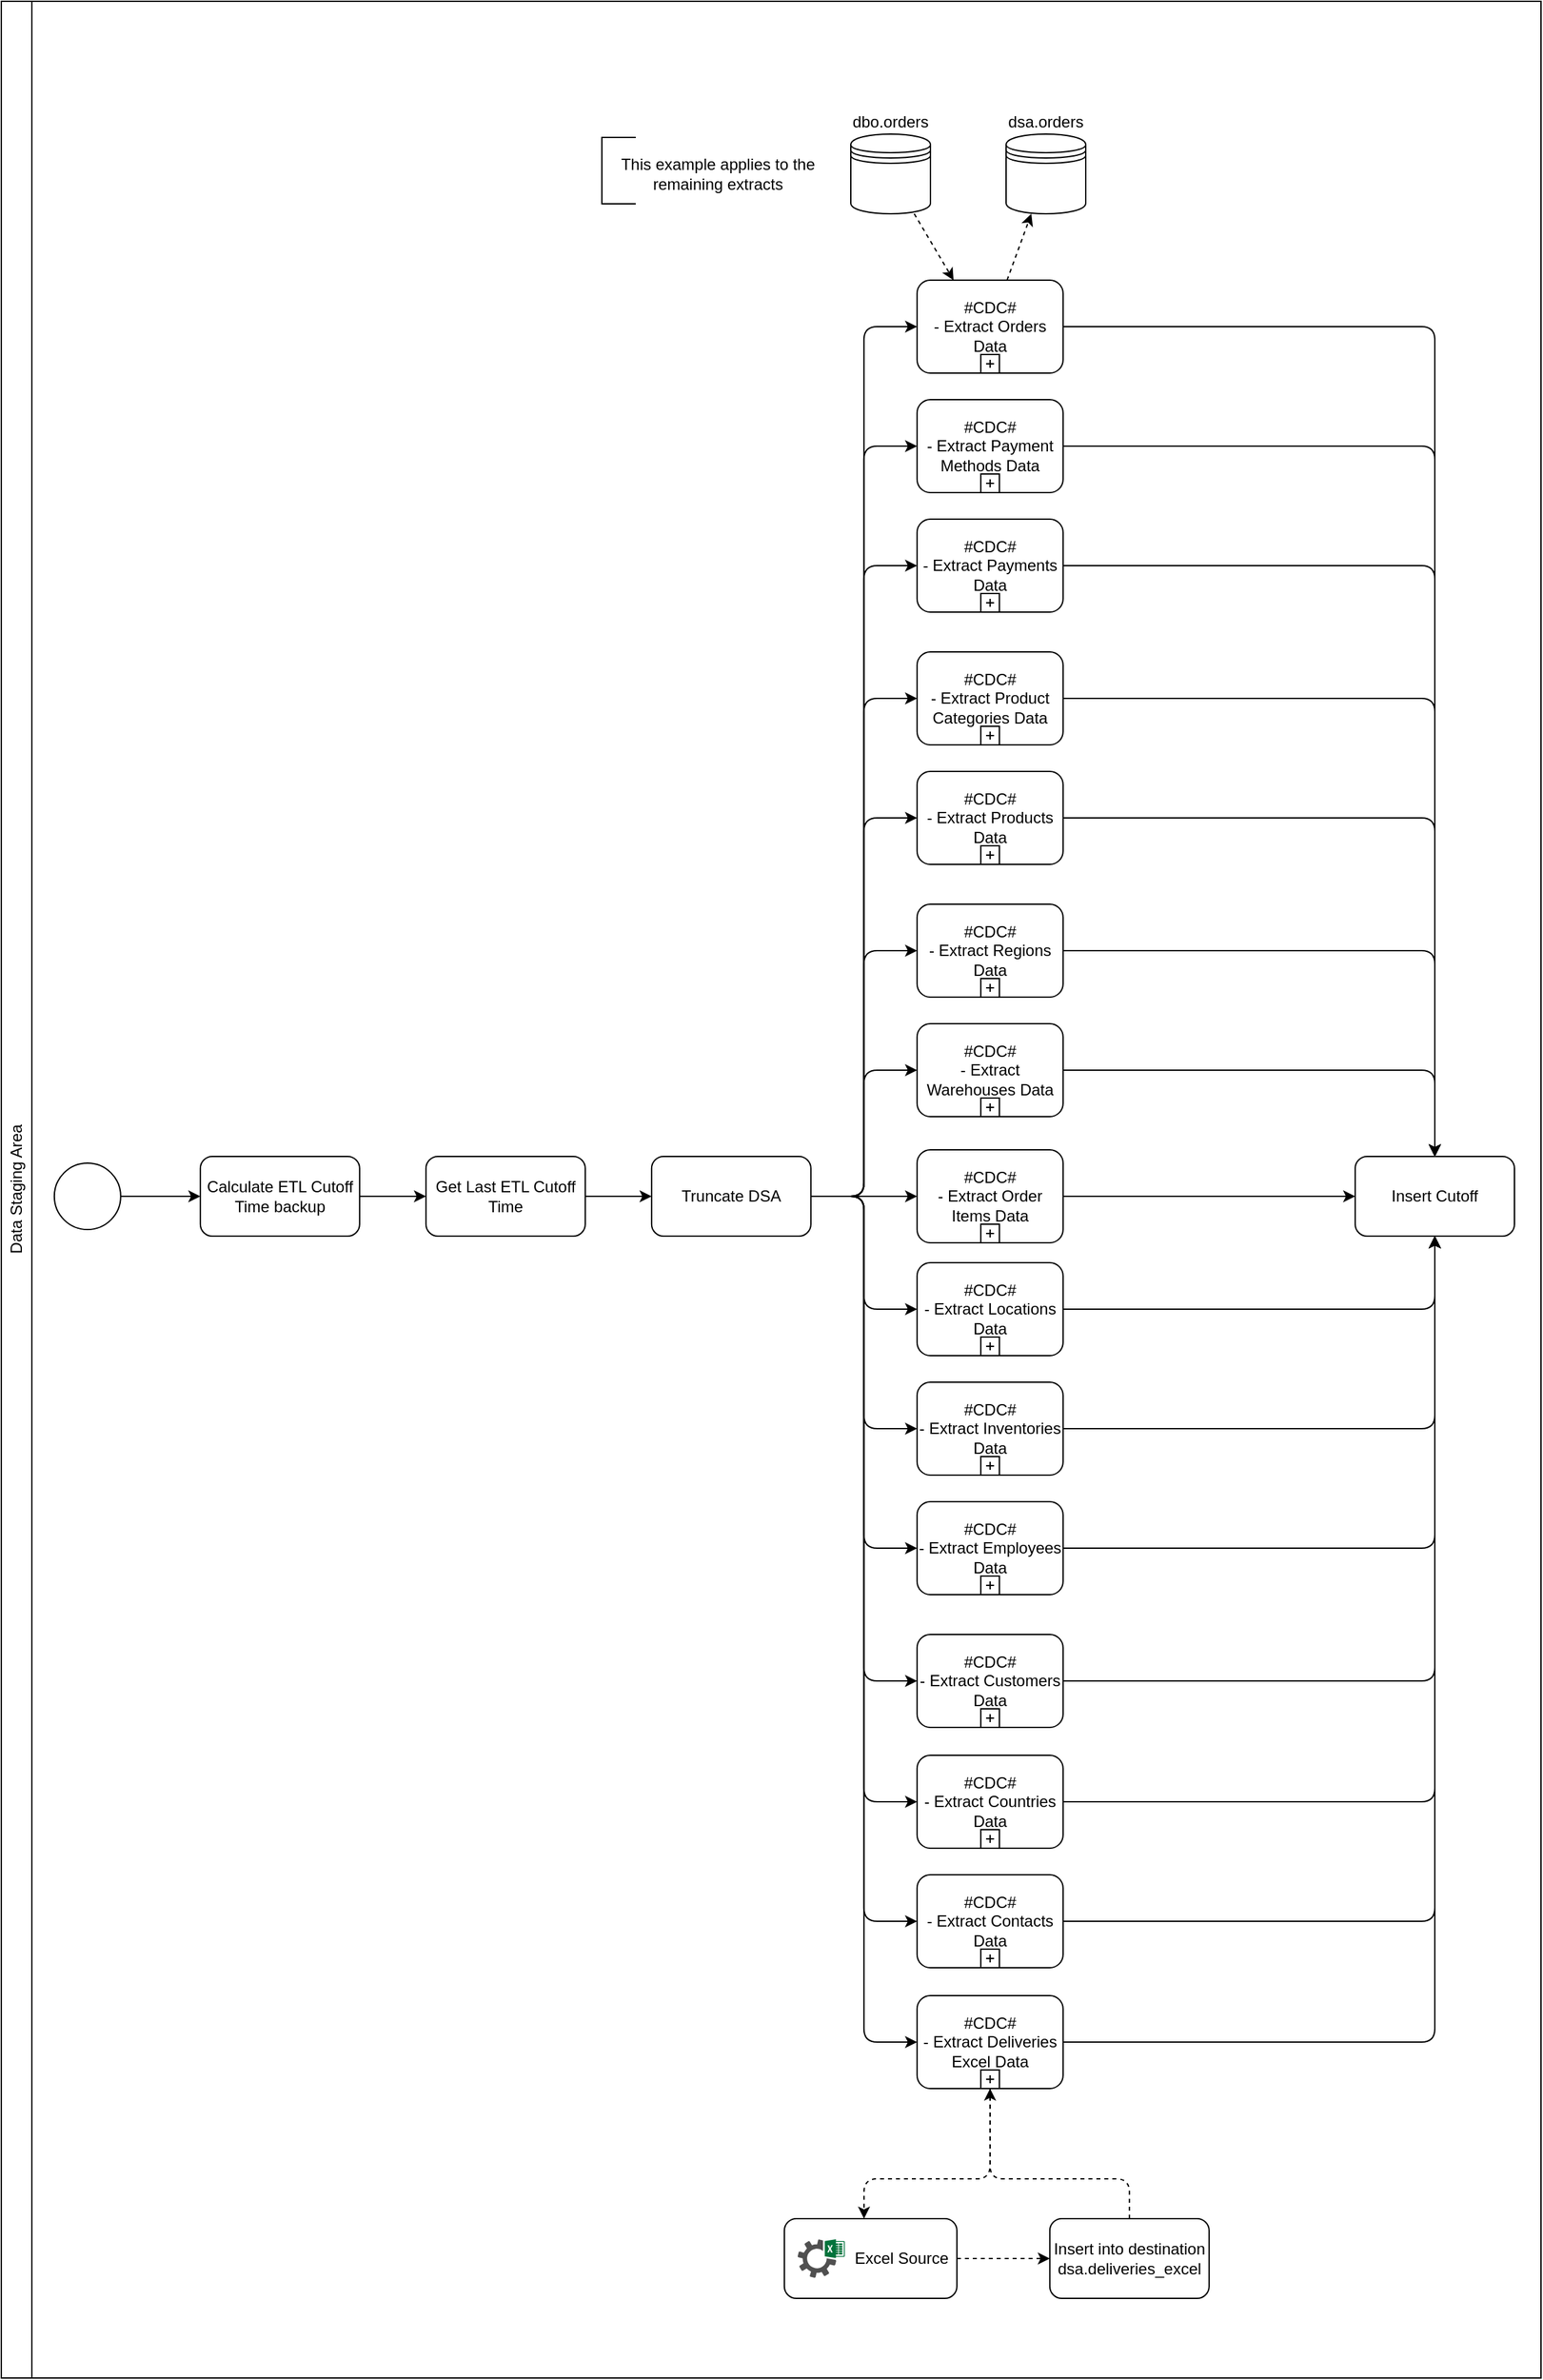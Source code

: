 <mxfile>
    <diagram id="Oe8AxJ2DztCgBwsURGQF" name="Page-1">
        <mxGraphModel dx="2311" dy="2728" grid="0" gridSize="10" guides="1" tooltips="1" connect="1" arrows="1" fold="1" page="1" pageScale="1" pageWidth="827" pageHeight="1169" math="0" shadow="0">
            <root>
                <mxCell id="0"/>
                <mxCell id="1" parent="0"/>
                <mxCell id="22" value="Data Staging Area" style="swimlane;horizontal=0;whiteSpace=wrap;html=1;fontStyle=0" vertex="1" parent="1">
                    <mxGeometry x="10" y="-150" width="1160" height="1790" as="geometry"/>
                </mxCell>
                <mxCell id="25" style="edgeStyle=none;html=1;" edge="1" parent="22" source="23" target="26">
                    <mxGeometry relative="1" as="geometry">
                        <mxPoint x="149.93" y="900" as="targetPoint"/>
                    </mxGeometry>
                </mxCell>
                <mxCell id="23" value="" style="points=[[0.145,0.145,0],[0.5,0,0],[0.855,0.145,0],[1,0.5,0],[0.855,0.855,0],[0.5,1,0],[0.145,0.855,0],[0,0.5,0]];shape=mxgraph.bpmn.event;html=1;verticalLabelPosition=bottom;labelBackgroundColor=#ffffff;verticalAlign=top;align=center;perimeter=ellipsePerimeter;outlineConnect=0;aspect=fixed;outline=standard;symbol=general;" vertex="1" parent="22">
                    <mxGeometry x="39.93" y="875" width="50" height="50" as="geometry"/>
                </mxCell>
                <mxCell id="28" style="edgeStyle=none;html=1;" edge="1" parent="22" source="26" target="27">
                    <mxGeometry relative="1" as="geometry"/>
                </mxCell>
                <mxCell id="26" value="Calculate ETL Cutoff Time backup" style="rounded=1;whiteSpace=wrap;html=1;" vertex="1" parent="22">
                    <mxGeometry x="149.93" y="870" width="120" height="60" as="geometry"/>
                </mxCell>
                <mxCell id="31" style="edgeStyle=none;html=1;" edge="1" parent="22" source="27" target="30">
                    <mxGeometry relative="1" as="geometry"/>
                </mxCell>
                <mxCell id="27" value="Get Last ETL Cutoff Time" style="rounded=1;whiteSpace=wrap;html=1;" vertex="1" parent="22">
                    <mxGeometry x="319.93" y="870" width="120" height="60" as="geometry"/>
                </mxCell>
                <mxCell id="48" style="edgeStyle=orthogonalEdgeStyle;html=1;" edge="1" parent="22" source="30" target="15">
                    <mxGeometry relative="1" as="geometry"/>
                </mxCell>
                <mxCell id="49" style="edgeStyle=orthogonalEdgeStyle;html=1;entryX=0;entryY=0.5;entryDx=0;entryDy=0;entryPerimeter=0;" edge="1" parent="22" source="30" target="46">
                    <mxGeometry relative="1" as="geometry"/>
                </mxCell>
                <mxCell id="51" style="edgeStyle=orthogonalEdgeStyle;html=1;entryX=0;entryY=0.5;entryDx=0;entryDy=0;entryPerimeter=0;" edge="1" parent="22" source="30" target="47">
                    <mxGeometry relative="1" as="geometry"/>
                </mxCell>
                <mxCell id="52" style="edgeStyle=orthogonalEdgeStyle;html=1;entryX=0;entryY=0.5;entryDx=0;entryDy=0;entryPerimeter=0;" edge="1" parent="22" source="30" target="41">
                    <mxGeometry relative="1" as="geometry"/>
                </mxCell>
                <mxCell id="53" style="edgeStyle=orthogonalEdgeStyle;html=1;entryX=0;entryY=0.5;entryDx=0;entryDy=0;entryPerimeter=0;" edge="1" parent="22" source="30" target="40">
                    <mxGeometry relative="1" as="geometry"/>
                </mxCell>
                <mxCell id="54" style="edgeStyle=orthogonalEdgeStyle;html=1;entryX=0;entryY=0.5;entryDx=0;entryDy=0;entryPerimeter=0;" edge="1" parent="22" source="30" target="39">
                    <mxGeometry relative="1" as="geometry"/>
                </mxCell>
                <mxCell id="55" style="edgeStyle=orthogonalEdgeStyle;html=1;entryX=0;entryY=0.5;entryDx=0;entryDy=0;entryPerimeter=0;" edge="1" parent="22" source="30" target="35">
                    <mxGeometry relative="1" as="geometry"/>
                </mxCell>
                <mxCell id="56" style="edgeStyle=orthogonalEdgeStyle;html=1;strokeColor=default;entryX=0;entryY=0.5;entryDx=0;entryDy=0;entryPerimeter=0;" edge="1" parent="22" source="30" target="38">
                    <mxGeometry relative="1" as="geometry"/>
                </mxCell>
                <mxCell id="57" style="edgeStyle=orthogonalEdgeStyle;html=1;entryX=0;entryY=0.5;entryDx=0;entryDy=0;entryPerimeter=0;strokeColor=default;" edge="1" parent="22" source="30" target="32">
                    <mxGeometry relative="1" as="geometry"/>
                </mxCell>
                <mxCell id="58" style="edgeStyle=orthogonalEdgeStyle;html=1;entryX=0;entryY=0.5;entryDx=0;entryDy=0;entryPerimeter=0;strokeColor=default;" edge="1" parent="22" source="30" target="21">
                    <mxGeometry relative="1" as="geometry"/>
                </mxCell>
                <mxCell id="59" style="edgeStyle=orthogonalEdgeStyle;html=1;entryX=0;entryY=0.5;entryDx=0;entryDy=0;entryPerimeter=0;strokeColor=default;" edge="1" parent="22" source="30" target="33">
                    <mxGeometry relative="1" as="geometry"/>
                </mxCell>
                <mxCell id="60" style="edgeStyle=orthogonalEdgeStyle;html=1;entryX=0;entryY=0.5;entryDx=0;entryDy=0;entryPerimeter=0;strokeColor=default;" edge="1" parent="22" source="30" target="36">
                    <mxGeometry relative="1" as="geometry"/>
                </mxCell>
                <mxCell id="61" style="edgeStyle=orthogonalEdgeStyle;html=1;entryX=0;entryY=0.5;entryDx=0;entryDy=0;entryPerimeter=0;strokeColor=default;" edge="1" parent="22" source="30" target="34">
                    <mxGeometry relative="1" as="geometry"/>
                </mxCell>
                <mxCell id="62" style="edgeStyle=orthogonalEdgeStyle;html=1;entryX=0;entryY=0.5;entryDx=0;entryDy=0;entryPerimeter=0;strokeColor=default;" edge="1" parent="22" source="30" target="37">
                    <mxGeometry relative="1" as="geometry"/>
                </mxCell>
                <mxCell id="63" style="edgeStyle=orthogonalEdgeStyle;html=1;entryX=0;entryY=0.5;entryDx=0;entryDy=0;entryPerimeter=0;strokeColor=default;" edge="1" parent="22" source="30" target="45">
                    <mxGeometry relative="1" as="geometry"/>
                </mxCell>
                <mxCell id="30" value="Truncate DSA" style="rounded=1;whiteSpace=wrap;html=1;" vertex="1" parent="22">
                    <mxGeometry x="489.93" y="870" width="120" height="60" as="geometry"/>
                </mxCell>
                <mxCell id="87" style="edgeStyle=orthogonalEdgeStyle;html=1;strokeColor=default;" edge="1" parent="22" source="15" target="95">
                    <mxGeometry relative="1" as="geometry">
                        <mxPoint x="1009.93" y="900" as="targetPoint"/>
                    </mxGeometry>
                </mxCell>
                <mxCell id="15" value="#CDC#&lt;br&gt;- Extract Order Items Data" style="points=[[0.25,0,0],[0.5,0,0],[0.75,0,0],[1,0.25,0],[1,0.5,0],[1,0.75,0],[0.75,1,0],[0.5,1,0],[0.25,1,0],[0,0.75,0],[0,0.5,0],[0,0.25,0]];shape=mxgraph.bpmn.task;whiteSpace=wrap;rectStyle=rounded;size=10;html=1;taskMarker=abstract;isLoopSub=1;" vertex="1" parent="22">
                    <mxGeometry x="689.93" y="865" width="110" height="70" as="geometry"/>
                </mxCell>
                <mxCell id="89" style="edgeStyle=orthogonalEdgeStyle;html=1;strokeColor=default;" edge="1" parent="22" source="21" target="95">
                    <mxGeometry relative="1" as="geometry">
                        <mxPoint x="1009.93" y="900" as="targetPoint"/>
                    </mxGeometry>
                </mxCell>
                <mxCell id="21" value="#CDC#&lt;br&gt;- Extract Inventories Data" style="points=[[0.25,0,0],[0.5,0,0],[0.75,0,0],[1,0.25,0],[1,0.5,0],[1,0.75,0],[0.75,1,0],[0.5,1,0],[0.25,1,0],[0,0.75,0],[0,0.5,0],[0,0.25,0]];shape=mxgraph.bpmn.task;whiteSpace=wrap;rectStyle=rounded;size=10;html=1;taskMarker=abstract;isLoopSub=1;" vertex="1" parent="22">
                    <mxGeometry x="689.93" y="1040" width="110" height="70" as="geometry"/>
                </mxCell>
                <mxCell id="88" style="edgeStyle=orthogonalEdgeStyle;html=1;strokeColor=default;" edge="1" parent="22" source="32" target="95">
                    <mxGeometry relative="1" as="geometry">
                        <mxPoint x="1009.93" y="900" as="targetPoint"/>
                    </mxGeometry>
                </mxCell>
                <mxCell id="32" value="#CDC#&lt;br&gt;- Extract Locations Data" style="points=[[0.25,0,0],[0.5,0,0],[0.75,0,0],[1,0.25,0],[1,0.5,0],[1,0.75,0],[0.75,1,0],[0.5,1,0],[0.25,1,0],[0,0.75,0],[0,0.5,0],[0,0.25,0]];shape=mxgraph.bpmn.task;whiteSpace=wrap;rectStyle=rounded;size=10;html=1;taskMarker=abstract;isLoopSub=1;" vertex="1" parent="22">
                    <mxGeometry x="689.93" y="950" width="110" height="70" as="geometry"/>
                </mxCell>
                <mxCell id="90" style="edgeStyle=orthogonalEdgeStyle;html=1;strokeColor=default;" edge="1" parent="22" source="33" target="95">
                    <mxGeometry relative="1" as="geometry">
                        <mxPoint x="1009.93" y="900" as="targetPoint"/>
                    </mxGeometry>
                </mxCell>
                <mxCell id="33" value="#CDC#&lt;br&gt;- Extract Employees Data" style="points=[[0.25,0,0],[0.5,0,0],[0.75,0,0],[1,0.25,0],[1,0.5,0],[1,0.75,0],[0.75,1,0],[0.5,1,0],[0.25,1,0],[0,0.75,0],[0,0.5,0],[0,0.25,0]];shape=mxgraph.bpmn.task;whiteSpace=wrap;rectStyle=rounded;size=10;html=1;taskMarker=abstract;isLoopSub=1;" vertex="1" parent="22">
                    <mxGeometry x="689.93" y="1130" width="110" height="70" as="geometry"/>
                </mxCell>
                <mxCell id="92" style="edgeStyle=orthogonalEdgeStyle;html=1;strokeColor=default;" edge="1" parent="22" source="34" target="95">
                    <mxGeometry relative="1" as="geometry">
                        <mxPoint x="1009.93" y="900" as="targetPoint"/>
                    </mxGeometry>
                </mxCell>
                <mxCell id="34" value="#CDC#&lt;br&gt;- Extract Countries Data" style="points=[[0.25,0,0],[0.5,0,0],[0.75,0,0],[1,0.25,0],[1,0.5,0],[1,0.75,0],[0.75,1,0],[0.5,1,0],[0.25,1,0],[0,0.75,0],[0,0.5,0],[0,0.25,0]];shape=mxgraph.bpmn.task;whiteSpace=wrap;rectStyle=rounded;size=10;html=1;taskMarker=abstract;isLoopSub=1;" vertex="1" parent="22">
                    <mxGeometry x="689.93" y="1321" width="110" height="70" as="geometry"/>
                </mxCell>
                <mxCell id="91" style="edgeStyle=orthogonalEdgeStyle;html=1;strokeColor=default;" edge="1" parent="22" source="36" target="95">
                    <mxGeometry relative="1" as="geometry">
                        <mxPoint x="1009.93" y="900" as="targetPoint"/>
                    </mxGeometry>
                </mxCell>
                <mxCell id="36" value="#CDC#&lt;br&gt;- Extract Customers Data" style="points=[[0.25,0,0],[0.5,0,0],[0.75,0,0],[1,0.25,0],[1,0.5,0],[1,0.75,0],[0.75,1,0],[0.5,1,0],[0.25,1,0],[0,0.75,0],[0,0.5,0],[0,0.25,0]];shape=mxgraph.bpmn.task;whiteSpace=wrap;rectStyle=rounded;size=10;html=1;taskMarker=abstract;isLoopSub=1;" vertex="1" parent="22">
                    <mxGeometry x="689.93" y="1230" width="110" height="70" as="geometry"/>
                </mxCell>
                <mxCell id="93" style="edgeStyle=orthogonalEdgeStyle;html=1;strokeColor=default;" edge="1" parent="22" source="37" target="95">
                    <mxGeometry relative="1" as="geometry">
                        <mxPoint x="1009.93" y="900" as="targetPoint"/>
                    </mxGeometry>
                </mxCell>
                <mxCell id="37" value="#CDC#&lt;br&gt;- Extract Contacts Data" style="points=[[0.25,0,0],[0.5,0,0],[0.75,0,0],[1,0.25,0],[1,0.5,0],[1,0.75,0],[0.75,1,0],[0.5,1,0],[0.25,1,0],[0,0.75,0],[0,0.5,0],[0,0.25,0]];shape=mxgraph.bpmn.task;whiteSpace=wrap;rectStyle=rounded;size=10;html=1;taskMarker=abstract;isLoopSub=1;" vertex="1" parent="22">
                    <mxGeometry x="689.93" y="1411" width="110" height="70" as="geometry"/>
                </mxCell>
                <mxCell id="94" style="edgeStyle=orthogonalEdgeStyle;html=1;strokeColor=default;" edge="1" parent="22" source="45" target="95">
                    <mxGeometry relative="1" as="geometry">
                        <mxPoint x="1009.93" y="900" as="targetPoint"/>
                    </mxGeometry>
                </mxCell>
                <mxCell id="45" value="#CDC#&lt;br&gt;- Extract Deliveries Excel Data" style="points=[[0.25,0,0],[0.5,0,0],[0.75,0,0],[1,0.25,0],[1,0.5,0],[1,0.75,0],[0.75,1,0],[0.5,1,0],[0.25,1,0],[0,0.75,0],[0,0.5,0],[0,0.25,0]];shape=mxgraph.bpmn.task;whiteSpace=wrap;rectStyle=rounded;size=10;html=1;taskMarker=abstract;isLoopSub=1;" vertex="1" parent="22">
                    <mxGeometry x="689.93" y="1502" width="110" height="70" as="geometry"/>
                </mxCell>
                <mxCell id="86" style="edgeStyle=orthogonalEdgeStyle;html=1;strokeColor=default;" edge="1" parent="22" source="46" target="95">
                    <mxGeometry relative="1" as="geometry">
                        <mxPoint x="1009.93" y="900" as="targetPoint"/>
                    </mxGeometry>
                </mxCell>
                <mxCell id="46" value="#CDC#&lt;br&gt;- Extract Warehouses Data" style="points=[[0.25,0,0],[0.5,0,0],[0.75,0,0],[1,0.25,0],[1,0.5,0],[1,0.75,0],[0.75,1,0],[0.5,1,0],[0.25,1,0],[0,0.75,0],[0,0.5,0],[0,0.25,0]];shape=mxgraph.bpmn.task;whiteSpace=wrap;rectStyle=rounded;size=10;html=1;taskMarker=abstract;isLoopSub=1;" vertex="1" parent="22">
                    <mxGeometry x="689.93" y="770" width="110" height="70" as="geometry"/>
                </mxCell>
                <mxCell id="85" style="edgeStyle=orthogonalEdgeStyle;html=1;strokeColor=default;" edge="1" parent="22" source="47" target="95">
                    <mxGeometry relative="1" as="geometry">
                        <mxPoint x="1009.93" y="900" as="targetPoint"/>
                    </mxGeometry>
                </mxCell>
                <mxCell id="47" value="#CDC#&lt;br&gt;- Extract Regions Data" style="points=[[0.25,0,0],[0.5,0,0],[0.75,0,0],[1,0.25,0],[1,0.5,0],[1,0.75,0],[0.75,1,0],[0.5,1,0],[0.25,1,0],[0,0.75,0],[0,0.5,0],[0,0.25,0]];shape=mxgraph.bpmn.task;whiteSpace=wrap;rectStyle=rounded;size=10;html=1;taskMarker=abstract;isLoopSub=1;" vertex="1" parent="22">
                    <mxGeometry x="689.93" y="680" width="110" height="70" as="geometry"/>
                </mxCell>
                <mxCell id="84" style="edgeStyle=orthogonalEdgeStyle;html=1;strokeColor=default;" edge="1" parent="22" source="41" target="95">
                    <mxGeometry relative="1" as="geometry">
                        <mxPoint x="1009.93" y="900" as="targetPoint"/>
                    </mxGeometry>
                </mxCell>
                <mxCell id="41" value="#CDC#&lt;br&gt;- Extract Products Data" style="points=[[0.25,0,0],[0.5,0,0],[0.75,0,0],[1,0.25,0],[1,0.5,0],[1,0.75,0],[0.75,1,0],[0.5,1,0],[0.25,1,0],[0,0.75,0],[0,0.5,0],[0,0.25,0]];shape=mxgraph.bpmn.task;whiteSpace=wrap;rectStyle=rounded;size=10;html=1;taskMarker=abstract;isLoopSub=1;" vertex="1" parent="22">
                    <mxGeometry x="689.93" y="580" width="110" height="70" as="geometry"/>
                </mxCell>
                <mxCell id="83" style="edgeStyle=orthogonalEdgeStyle;html=1;strokeColor=default;" edge="1" parent="22" source="40" target="95">
                    <mxGeometry relative="1" as="geometry">
                        <mxPoint x="1009.93" y="900" as="targetPoint"/>
                    </mxGeometry>
                </mxCell>
                <mxCell id="40" value="#CDC#&lt;br&gt;- Extract Product Categories Data" style="points=[[0.25,0,0],[0.5,0,0],[0.75,0,0],[1,0.25,0],[1,0.5,0],[1,0.75,0],[0.75,1,0],[0.5,1,0],[0.25,1,0],[0,0.75,0],[0,0.5,0],[0,0.25,0]];shape=mxgraph.bpmn.task;whiteSpace=wrap;rectStyle=rounded;size=10;html=1;taskMarker=abstract;isLoopSub=1;" vertex="1" parent="22">
                    <mxGeometry x="689.93" y="490" width="110" height="70" as="geometry"/>
                </mxCell>
                <mxCell id="82" style="edgeStyle=orthogonalEdgeStyle;html=1;strokeColor=default;" edge="1" parent="22" source="39" target="95">
                    <mxGeometry relative="1" as="geometry">
                        <mxPoint x="1009.93" y="900" as="targetPoint"/>
                    </mxGeometry>
                </mxCell>
                <mxCell id="39" value="#CDC#&lt;br&gt;- Extract Payments Data" style="points=[[0.25,0,0],[0.5,0,0],[0.75,0,0],[1,0.25,0],[1,0.5,0],[1,0.75,0],[0.75,1,0],[0.5,1,0],[0.25,1,0],[0,0.75,0],[0,0.5,0],[0,0.25,0]];shape=mxgraph.bpmn.task;whiteSpace=wrap;rectStyle=rounded;size=10;html=1;taskMarker=abstract;isLoopSub=1;" vertex="1" parent="22">
                    <mxGeometry x="689.93" y="390" width="110" height="70" as="geometry"/>
                </mxCell>
                <mxCell id="81" style="edgeStyle=orthogonalEdgeStyle;html=1;strokeColor=default;" edge="1" parent="22" source="35" target="95">
                    <mxGeometry relative="1" as="geometry">
                        <mxPoint x="1009.93" y="900" as="targetPoint"/>
                    </mxGeometry>
                </mxCell>
                <mxCell id="35" value="#CDC#&lt;br&gt;- Extract Payment Methods Data" style="points=[[0.25,0,0],[0.5,0,0],[0.75,0,0],[1,0.25,0],[1,0.5,0],[1,0.75,0],[0.75,1,0],[0.5,1,0],[0.25,1,0],[0,0.75,0],[0,0.5,0],[0,0.25,0]];shape=mxgraph.bpmn.task;whiteSpace=wrap;rectStyle=rounded;size=10;html=1;taskMarker=abstract;isLoopSub=1;" vertex="1" parent="22">
                    <mxGeometry x="689.93" y="300" width="110" height="70" as="geometry"/>
                </mxCell>
                <mxCell id="80" style="edgeStyle=orthogonalEdgeStyle;html=1;strokeColor=default;" edge="1" parent="22" source="38" target="95">
                    <mxGeometry relative="1" as="geometry">
                        <mxPoint x="1009.93" y="900" as="targetPoint"/>
                    </mxGeometry>
                </mxCell>
                <mxCell id="187" style="edgeStyle=none;html=1;dashed=1;strokeColor=default;" edge="1" parent="22" source="38" target="186">
                    <mxGeometry relative="1" as="geometry"/>
                </mxCell>
                <mxCell id="38" value="#CDC#&lt;br&gt;- Extract Orders Data" style="points=[[0.25,0,0],[0.5,0,0],[0.75,0,0],[1,0.25,0],[1,0.5,0],[1,0.75,0],[0.75,1,0],[0.5,1,0],[0.25,1,0],[0,0.75,0],[0,0.5,0],[0,0.25,0]];shape=mxgraph.bpmn.task;whiteSpace=wrap;rectStyle=rounded;size=10;html=1;taskMarker=abstract;isLoopSub=1;" vertex="1" parent="22">
                    <mxGeometry x="689.93" y="210" width="110" height="70" as="geometry"/>
                </mxCell>
                <mxCell id="95" value="Insert Cutoff" style="rounded=1;whiteSpace=wrap;html=1;" vertex="1" parent="22">
                    <mxGeometry x="1020" y="870" width="120" height="60" as="geometry"/>
                </mxCell>
                <mxCell id="99" value="&amp;nbsp; &amp;nbsp; &amp;nbsp; &amp;nbsp; &amp;nbsp; &amp;nbsp; &amp;nbsp; Excel Source" style="rounded=1;whiteSpace=wrap;html=1;" vertex="1" parent="22">
                    <mxGeometry x="589.93" y="1670" width="130" height="60" as="geometry"/>
                </mxCell>
                <mxCell id="101" style="edgeStyle=orthogonalEdgeStyle;html=1;strokeColor=default;dashed=1;" edge="1" parent="22" source="45" target="99">
                    <mxGeometry relative="1" as="geometry">
                        <mxPoint x="529.93" y="1730" as="targetPoint"/>
                        <Array as="points">
                            <mxPoint x="744.93" y="1640"/>
                            <mxPoint x="649.93" y="1640"/>
                        </Array>
                    </mxGeometry>
                </mxCell>
                <mxCell id="100" value="Insert into destination dsa.deliveries_excel" style="rounded=1;whiteSpace=wrap;html=1;" vertex="1" parent="22">
                    <mxGeometry x="789.93" y="1670" width="120" height="60" as="geometry"/>
                </mxCell>
                <mxCell id="102" value="" style="sketch=0;pointerEvents=1;shadow=0;dashed=0;html=1;strokeColor=none;fillColor=#505050;labelPosition=center;verticalLabelPosition=bottom;verticalAlign=top;outlineConnect=0;align=center;shape=mxgraph.office.services.excel_services;aspect=fixed;" vertex="1" parent="22">
                    <mxGeometry x="599.93" y="1685.5" width="35.51" height="29" as="geometry"/>
                </mxCell>
                <mxCell id="105" style="edgeStyle=orthogonalEdgeStyle;html=1;entryX=0.5;entryY=1;entryDx=0;entryDy=0;entryPerimeter=0;dashed=1;strokeColor=default;" edge="1" parent="22" source="100" target="45">
                    <mxGeometry relative="1" as="geometry">
                        <Array as="points">
                            <mxPoint x="849.93" y="1640"/>
                            <mxPoint x="744.93" y="1640"/>
                        </Array>
                    </mxGeometry>
                </mxCell>
                <mxCell id="103" style="edgeStyle=orthogonalEdgeStyle;html=1;dashed=1;strokeColor=default;" edge="1" parent="22" source="99" target="100">
                    <mxGeometry relative="1" as="geometry"/>
                </mxCell>
                <mxCell id="185" style="html=1;entryX=0.25;entryY=0;entryDx=0;entryDy=0;entryPerimeter=0;dashed=1;strokeColor=default;" edge="1" parent="22" source="184" target="38">
                    <mxGeometry relative="1" as="geometry"/>
                </mxCell>
                <mxCell id="184" value="dbo.orders" style="shape=datastore;whiteSpace=wrap;html=1;labelPosition=center;verticalLabelPosition=top;align=center;verticalAlign=bottom;" vertex="1" parent="22">
                    <mxGeometry x="640.0" y="100" width="60" height="60" as="geometry"/>
                </mxCell>
                <mxCell id="186" value="dsa.orders" style="shape=datastore;whiteSpace=wrap;html=1;labelPosition=center;verticalLabelPosition=top;align=center;verticalAlign=bottom;" vertex="1" parent="22">
                    <mxGeometry x="757" y="100" width="60" height="60" as="geometry"/>
                </mxCell>
                <mxCell id="192" value="This example applies to the remaining extracts" style="text;html=1;strokeColor=none;fillColor=none;align=center;verticalAlign=middle;whiteSpace=wrap;rounded=0;" vertex="1" parent="22">
                    <mxGeometry x="459.93" y="115" width="160" height="30" as="geometry"/>
                </mxCell>
                <mxCell id="193" value="" style="shape=partialRectangle;whiteSpace=wrap;html=1;bottom=1;right=1;left=1;top=0;fillColor=none;routingCenterX=-0.5;rotation=90;" vertex="1" parent="22">
                    <mxGeometry x="439.93" y="115" width="50.07" height="25.03" as="geometry"/>
                </mxCell>
                <mxCell id="96" style="edgeStyle=orthogonalEdgeStyle;html=1;strokeColor=none;" edge="1" parent="1" source="45">
                    <mxGeometry relative="1" as="geometry">
                        <mxPoint x="754.93" y="1610" as="targetPoint"/>
                    </mxGeometry>
                </mxCell>
            </root>
        </mxGraphModel>
    </diagram>
    <diagram id="ahQuxIIEsiJeUFvXvEbM" name="Page-2">
        <mxGraphModel dx="906" dy="1169" grid="0" gridSize="10" guides="1" tooltips="1" connect="1" arrows="1" fold="1" page="1" pageScale="1" pageWidth="827" pageHeight="1169" math="0" shadow="0">
            <root>
                <mxCell id="0"/>
                <mxCell id="1" parent="0"/>
                <mxCell id="j6BQ6q7e4mZp7AfNVcr9-1" value="Data Warehouse" style="swimlane;horizontal=0;whiteSpace=wrap;html=1;" vertex="1" parent="1">
                    <mxGeometry x="1300" y="84" width="1160" height="1320" as="geometry"/>
                </mxCell>
                <mxCell id="j6BQ6q7e4mZp7AfNVcr9-2" style="edgeStyle=none;html=1;dashed=1;strokeColor=default;" edge="1" parent="j6BQ6q7e4mZp7AfNVcr9-1" source="j6BQ6q7e4mZp7AfNVcr9-4" target="j6BQ6q7e4mZp7AfNVcr9-7">
                    <mxGeometry relative="1" as="geometry"/>
                </mxCell>
                <mxCell id="j6BQ6q7e4mZp7AfNVcr9-3" style="edgeStyle=orthogonalEdgeStyle;html=1;strokeColor=default;" edge="1" parent="j6BQ6q7e4mZp7AfNVcr9-1" source="j6BQ6q7e4mZp7AfNVcr9-4" target="j6BQ6q7e4mZp7AfNVcr9-48">
                    <mxGeometry relative="1" as="geometry"/>
                </mxCell>
                <mxCell id="j6BQ6q7e4mZp7AfNVcr9-4" value="#SCD-T2#&lt;br&gt;- Load to Customer Dimension" style="points=[[0.25,0,0],[0.5,0,0],[0.75,0,0],[1,0.25,0],[1,0.5,0],[1,0.75,0],[0.75,1,0],[0.5,1,0],[0.25,1,0],[0,0.75,0],[0,0.5,0],[0,0.25,0]];shape=mxgraph.bpmn.task;whiteSpace=wrap;rectStyle=rounded;size=10;html=1;taskMarker=abstract;isLoopSub=1;" vertex="1" parent="j6BQ6q7e4mZp7AfNVcr9-1">
                    <mxGeometry x="339" y="325" width="110" height="70" as="geometry"/>
                </mxCell>
                <mxCell id="j6BQ6q7e4mZp7AfNVcr9-5" style="html=1;dashed=1;strokeColor=default;" edge="1" parent="j6BQ6q7e4mZp7AfNVcr9-1" source="j6BQ6q7e4mZp7AfNVcr9-6" target="j6BQ6q7e4mZp7AfNVcr9-4">
                    <mxGeometry relative="1" as="geometry"/>
                </mxCell>
                <mxCell id="j6BQ6q7e4mZp7AfNVcr9-6" value="dsa.customers" style="shape=datastore;whiteSpace=wrap;html=1;labelPosition=center;verticalLabelPosition=top;align=center;verticalAlign=bottom;" vertex="1" parent="j6BQ6q7e4mZp7AfNVcr9-1">
                    <mxGeometry x="249" y="230" width="60" height="60" as="geometry"/>
                </mxCell>
                <mxCell id="j6BQ6q7e4mZp7AfNVcr9-7" value="dw.dim_customer" style="shape=datastore;whiteSpace=wrap;html=1;labelPosition=center;verticalLabelPosition=top;align=center;verticalAlign=bottom;" vertex="1" parent="j6BQ6q7e4mZp7AfNVcr9-1">
                    <mxGeometry x="469" y="200" width="60" height="60" as="geometry"/>
                </mxCell>
                <mxCell id="j6BQ6q7e4mZp7AfNVcr9-8" style="edgeStyle=none;html=1;dashed=1;strokeColor=default;" edge="1" parent="j6BQ6q7e4mZp7AfNVcr9-1" source="j6BQ6q7e4mZp7AfNVcr9-9" target="j6BQ6q7e4mZp7AfNVcr9-4">
                    <mxGeometry relative="1" as="geometry"/>
                </mxCell>
                <mxCell id="j6BQ6q7e4mZp7AfNVcr9-9" value="dsa.contacts" style="shape=datastore;whiteSpace=wrap;html=1;labelPosition=center;verticalLabelPosition=top;align=center;verticalAlign=bottom;" vertex="1" parent="j6BQ6q7e4mZp7AfNVcr9-1">
                    <mxGeometry x="329" y="200" width="60" height="60" as="geometry"/>
                </mxCell>
                <mxCell id="j6BQ6q7e4mZp7AfNVcr9-10" style="edgeStyle=orthogonalEdgeStyle;html=1;strokeColor=default;" edge="1" parent="j6BQ6q7e4mZp7AfNVcr9-1" source="j6BQ6q7e4mZp7AfNVcr9-11" target="j6BQ6q7e4mZp7AfNVcr9-48">
                    <mxGeometry relative="1" as="geometry"/>
                </mxCell>
                <mxCell id="j6BQ6q7e4mZp7AfNVcr9-11" value="#SCD#&lt;br&gt;- Load to Product Dimension" style="points=[[0.25,0,0],[0.5,0,0],[0.75,0,0],[1,0.25,0],[1,0.5,0],[1,0.75,0],[0.75,1,0],[0.5,1,0],[0.25,1,0],[0,0.75,0],[0,0.5,0],[0,0.25,0]];shape=mxgraph.bpmn.task;whiteSpace=wrap;rectStyle=rounded;size=10;html=1;taskMarker=abstract;isLoopSub=1;" vertex="1" parent="j6BQ6q7e4mZp7AfNVcr9-1">
                    <mxGeometry x="339" y="590" width="110" height="70" as="geometry"/>
                </mxCell>
                <mxCell id="j6BQ6q7e4mZp7AfNVcr9-12" value="dsa.products" style="shape=datastore;whiteSpace=wrap;html=1;labelPosition=center;verticalLabelPosition=top;align=center;verticalAlign=bottom;" vertex="1" parent="j6BQ6q7e4mZp7AfNVcr9-1">
                    <mxGeometry x="254" y="495" width="60" height="60" as="geometry"/>
                </mxCell>
                <mxCell id="j6BQ6q7e4mZp7AfNVcr9-13" style="edgeStyle=none;html=1;strokeColor=default;dashed=1;" edge="1" parent="j6BQ6q7e4mZp7AfNVcr9-1" source="j6BQ6q7e4mZp7AfNVcr9-14" target="j6BQ6q7e4mZp7AfNVcr9-11">
                    <mxGeometry relative="1" as="geometry"/>
                </mxCell>
                <mxCell id="j6BQ6q7e4mZp7AfNVcr9-14" value="dw.dim_product" style="shape=datastore;whiteSpace=wrap;html=1;labelPosition=center;verticalLabelPosition=top;align=center;verticalAlign=bottom;" vertex="1" parent="j6BQ6q7e4mZp7AfNVcr9-1">
                    <mxGeometry x="474" y="465" width="60" height="60" as="geometry"/>
                </mxCell>
                <mxCell id="j6BQ6q7e4mZp7AfNVcr9-15" style="edgeStyle=none;html=1;strokeColor=default;dashed=1;" edge="1" parent="j6BQ6q7e4mZp7AfNVcr9-1" source="j6BQ6q7e4mZp7AfNVcr9-16" target="j6BQ6q7e4mZp7AfNVcr9-11">
                    <mxGeometry relative="1" as="geometry"/>
                </mxCell>
                <mxCell id="j6BQ6q7e4mZp7AfNVcr9-16" value="dsa.categories" style="shape=datastore;whiteSpace=wrap;html=1;labelPosition=center;verticalLabelPosition=top;align=center;verticalAlign=bottom;" vertex="1" parent="j6BQ6q7e4mZp7AfNVcr9-1">
                    <mxGeometry x="334" y="465" width="60" height="60" as="geometry"/>
                </mxCell>
                <mxCell id="j6BQ6q7e4mZp7AfNVcr9-17" style="html=1;dashed=1;strokeColor=default;" edge="1" parent="j6BQ6q7e4mZp7AfNVcr9-1" source="j6BQ6q7e4mZp7AfNVcr9-12" target="j6BQ6q7e4mZp7AfNVcr9-11">
                    <mxGeometry relative="1" as="geometry">
                        <mxPoint x="319" y="296.087" as="sourcePoint"/>
                        <mxPoint x="363.75" y="335" as="targetPoint"/>
                    </mxGeometry>
                </mxCell>
                <mxCell id="j6BQ6q7e4mZp7AfNVcr9-18" style="edgeStyle=orthogonalEdgeStyle;html=1;strokeColor=default;" edge="1" parent="j6BQ6q7e4mZp7AfNVcr9-1" source="j6BQ6q7e4mZp7AfNVcr9-19" target="j6BQ6q7e4mZp7AfNVcr9-48">
                    <mxGeometry relative="1" as="geometry"/>
                </mxCell>
                <mxCell id="j6BQ6q7e4mZp7AfNVcr9-19" value="#SCD#&lt;br&gt;- Load to Warehouse Dimension" style="points=[[0.25,0,0],[0.5,0,0],[0.75,0,0],[1,0.25,0],[1,0.5,0],[1,0.75,0],[0.75,1,0],[0.5,1,0],[0.25,1,0],[0,0.75,0],[0,0.5,0],[0,0.25,0]];shape=mxgraph.bpmn.task;whiteSpace=wrap;rectStyle=rounded;size=10;html=1;taskMarker=abstract;isLoopSub=1;" vertex="1" parent="j6BQ6q7e4mZp7AfNVcr9-1">
                    <mxGeometry x="339" y="970" width="110" height="70" as="geometry"/>
                </mxCell>
                <mxCell id="j6BQ6q7e4mZp7AfNVcr9-20" value="dsa.locations" style="shape=datastore;whiteSpace=wrap;html=1;labelPosition=center;verticalLabelPosition=top;align=center;verticalAlign=bottom;" vertex="1" parent="j6BQ6q7e4mZp7AfNVcr9-1">
                    <mxGeometry x="249" y="890" width="60" height="60" as="geometry"/>
                </mxCell>
                <mxCell id="j6BQ6q7e4mZp7AfNVcr9-21" value="dw.dim_warehouse" style="shape=datastore;whiteSpace=wrap;html=1;labelPosition=center;verticalLabelPosition=top;align=center;verticalAlign=bottom;" vertex="1" parent="j6BQ6q7e4mZp7AfNVcr9-1">
                    <mxGeometry x="519" y="810" width="60" height="60" as="geometry"/>
                </mxCell>
                <mxCell id="j6BQ6q7e4mZp7AfNVcr9-22" style="edgeStyle=none;html=1;strokeColor=default;dashed=1;" edge="1" parent="j6BQ6q7e4mZp7AfNVcr9-1" source="j6BQ6q7e4mZp7AfNVcr9-23" target="j6BQ6q7e4mZp7AfNVcr9-19">
                    <mxGeometry relative="1" as="geometry"/>
                </mxCell>
                <mxCell id="j6BQ6q7e4mZp7AfNVcr9-23" value="dsa.warehouses" style="shape=datastore;whiteSpace=wrap;html=1;labelPosition=center;verticalLabelPosition=top;align=center;verticalAlign=bottom;" vertex="1" parent="j6BQ6q7e4mZp7AfNVcr9-1">
                    <mxGeometry x="334" y="730" width="60" height="60" as="geometry"/>
                </mxCell>
                <mxCell id="j6BQ6q7e4mZp7AfNVcr9-24" style="html=1;dashed=1;strokeColor=default;" edge="1" parent="j6BQ6q7e4mZp7AfNVcr9-1" source="j6BQ6q7e4mZp7AfNVcr9-20" target="j6BQ6q7e4mZp7AfNVcr9-19">
                    <mxGeometry relative="1" as="geometry">
                        <mxPoint x="-1007" y="701.087" as="sourcePoint"/>
                        <mxPoint x="-962.25" y="740" as="targetPoint"/>
                    </mxGeometry>
                </mxCell>
                <mxCell id="j6BQ6q7e4mZp7AfNVcr9-25" value="dsa.countries" style="shape=datastore;whiteSpace=wrap;html=1;labelPosition=center;verticalLabelPosition=top;align=center;verticalAlign=bottom;" vertex="1" parent="j6BQ6q7e4mZp7AfNVcr9-1">
                    <mxGeometry x="269" y="800" width="60" height="60" as="geometry"/>
                </mxCell>
                <mxCell id="j6BQ6q7e4mZp7AfNVcr9-26" value="dsa.regions" style="shape=datastore;whiteSpace=wrap;html=1;labelPosition=center;verticalLabelPosition=top;align=center;verticalAlign=bottom;" vertex="1" parent="j6BQ6q7e4mZp7AfNVcr9-1">
                    <mxGeometry x="429" y="720" width="60" height="60" as="geometry"/>
                </mxCell>
                <mxCell id="j6BQ6q7e4mZp7AfNVcr9-27" style="edgeStyle=none;html=1;strokeColor=default;dashed=1;" edge="1" parent="j6BQ6q7e4mZp7AfNVcr9-1" source="j6BQ6q7e4mZp7AfNVcr9-25" target="j6BQ6q7e4mZp7AfNVcr9-19">
                    <mxGeometry relative="1" as="geometry">
                        <mxPoint x="376.857" y="800" as="sourcePoint"/>
                        <mxPoint x="400.667" y="1050" as="targetPoint"/>
                    </mxGeometry>
                </mxCell>
                <mxCell id="j6BQ6q7e4mZp7AfNVcr9-28" style="edgeStyle=none;html=1;strokeColor=default;dashed=1;" edge="1" parent="j6BQ6q7e4mZp7AfNVcr9-1" source="j6BQ6q7e4mZp7AfNVcr9-26" target="j6BQ6q7e4mZp7AfNVcr9-19">
                    <mxGeometry relative="1" as="geometry">
                        <mxPoint x="376.857" y="800" as="sourcePoint"/>
                        <mxPoint x="400.667" y="1050" as="targetPoint"/>
                    </mxGeometry>
                </mxCell>
                <mxCell id="j6BQ6q7e4mZp7AfNVcr9-29" style="edgeStyle=none;html=1;strokeColor=default;dashed=1;" edge="1" parent="j6BQ6q7e4mZp7AfNVcr9-1" source="j6BQ6q7e4mZp7AfNVcr9-19" target="j6BQ6q7e4mZp7AfNVcr9-21">
                    <mxGeometry relative="1" as="geometry">
                        <mxPoint x="463" y="790" as="sourcePoint"/>
                        <mxPoint x="411" y="1050" as="targetPoint"/>
                    </mxGeometry>
                </mxCell>
                <mxCell id="j6BQ6q7e4mZp7AfNVcr9-30" style="edgeStyle=orthogonalEdgeStyle;html=1;strokeColor=default;" edge="1" parent="j6BQ6q7e4mZp7AfNVcr9-1" source="j6BQ6q7e4mZp7AfNVcr9-31" target="j6BQ6q7e4mZp7AfNVcr9-48">
                    <mxGeometry relative="1" as="geometry"/>
                </mxCell>
                <mxCell id="j6BQ6q7e4mZp7AfNVcr9-31" value="#SCD-T1#&lt;br&gt;- Load to Employee Dimension" style="points=[[0.25,0,0],[0.5,0,0],[0.75,0,0],[1,0.25,0],[1,0.5,0],[1,0.75,0],[0.75,1,0],[0.5,1,0],[0.25,1,0],[0,0.75,0],[0,0.5,0],[0,0.25,0]];shape=mxgraph.bpmn.task;whiteSpace=wrap;rectStyle=rounded;size=10;html=1;taskMarker=abstract;isLoopSub=1;" vertex="1" parent="j6BQ6q7e4mZp7AfNVcr9-1">
                    <mxGeometry x="339" y="1190" width="110" height="70" as="geometry"/>
                </mxCell>
                <mxCell id="j6BQ6q7e4mZp7AfNVcr9-32" value="dw.dim_employee" style="shape=datastore;whiteSpace=wrap;html=1;labelPosition=center;verticalLabelPosition=top;align=center;verticalAlign=bottom;" vertex="1" parent="j6BQ6q7e4mZp7AfNVcr9-1">
                    <mxGeometry x="414" y="1090" width="60" height="60" as="geometry"/>
                </mxCell>
                <mxCell id="j6BQ6q7e4mZp7AfNVcr9-33" value="dsa.employee" style="shape=datastore;whiteSpace=wrap;html=1;labelPosition=center;verticalLabelPosition=top;align=center;verticalAlign=bottom;" vertex="1" parent="j6BQ6q7e4mZp7AfNVcr9-1">
                    <mxGeometry x="279" y="1090" width="60" height="60" as="geometry"/>
                </mxCell>
                <mxCell id="j6BQ6q7e4mZp7AfNVcr9-34" style="html=1;dashed=1;strokeColor=default;" edge="1" parent="j6BQ6q7e4mZp7AfNVcr9-1" source="j6BQ6q7e4mZp7AfNVcr9-33" target="j6BQ6q7e4mZp7AfNVcr9-31">
                    <mxGeometry relative="1" as="geometry">
                        <mxPoint x="319" y="892.174" as="sourcePoint"/>
                        <mxPoint x="356.647" y="920" as="targetPoint"/>
                    </mxGeometry>
                </mxCell>
                <mxCell id="j6BQ6q7e4mZp7AfNVcr9-35" style="html=1;dashed=1;strokeColor=default;" edge="1" parent="j6BQ6q7e4mZp7AfNVcr9-1" source="j6BQ6q7e4mZp7AfNVcr9-31" target="j6BQ6q7e4mZp7AfNVcr9-32">
                    <mxGeometry relative="1" as="geometry">
                        <mxPoint x="343.286" y="1160" as="sourcePoint"/>
                        <mxPoint x="375.667" y="1200" as="targetPoint"/>
                    </mxGeometry>
                </mxCell>
                <mxCell id="j6BQ6q7e4mZp7AfNVcr9-36" style="edgeStyle=orthogonalEdgeStyle;html=1;strokeColor=default;" edge="1" parent="j6BQ6q7e4mZp7AfNVcr9-1" source="j6BQ6q7e4mZp7AfNVcr9-37" target="j6BQ6q7e4mZp7AfNVcr9-43">
                    <mxGeometry relative="1" as="geometry"/>
                </mxCell>
                <mxCell id="j6BQ6q7e4mZp7AfNVcr9-37" value="" style="points=[[0.145,0.145,0],[0.5,0,0],[0.855,0.145,0],[1,0.5,0],[0.855,0.855,0],[0.5,1,0],[0.145,0.855,0],[0,0.5,0]];shape=mxgraph.bpmn.event;html=1;verticalLabelPosition=bottom;labelBackgroundColor=#ffffff;verticalAlign=top;align=center;perimeter=ellipsePerimeter;outlineConnect=0;aspect=fixed;outline=standard;symbol=timer;" vertex="1" parent="j6BQ6q7e4mZp7AfNVcr9-1">
                    <mxGeometry x="49" y="600" width="50" height="50" as="geometry"/>
                </mxCell>
                <mxCell id="j6BQ6q7e4mZp7AfNVcr9-38" style="edgeStyle=orthogonalEdgeStyle;html=1;strokeColor=default;" edge="1" parent="j6BQ6q7e4mZp7AfNVcr9-1" source="j6BQ6q7e4mZp7AfNVcr9-43" target="j6BQ6q7e4mZp7AfNVcr9-4">
                    <mxGeometry relative="1" as="geometry">
                        <Array as="points">
                            <mxPoint x="219" y="625"/>
                            <mxPoint x="219" y="360"/>
                        </Array>
                    </mxGeometry>
                </mxCell>
                <mxCell id="j6BQ6q7e4mZp7AfNVcr9-39" style="edgeStyle=orthogonalEdgeStyle;html=1;strokeColor=default;" edge="1" parent="j6BQ6q7e4mZp7AfNVcr9-1" source="j6BQ6q7e4mZp7AfNVcr9-43" target="j6BQ6q7e4mZp7AfNVcr9-11">
                    <mxGeometry relative="1" as="geometry"/>
                </mxCell>
                <mxCell id="j6BQ6q7e4mZp7AfNVcr9-40" style="edgeStyle=orthogonalEdgeStyle;html=1;strokeColor=default;" edge="1" parent="j6BQ6q7e4mZp7AfNVcr9-1" source="j6BQ6q7e4mZp7AfNVcr9-43" target="j6BQ6q7e4mZp7AfNVcr9-19">
                    <mxGeometry relative="1" as="geometry">
                        <Array as="points">
                            <mxPoint x="219" y="625"/>
                            <mxPoint x="219" y="1005"/>
                        </Array>
                    </mxGeometry>
                </mxCell>
                <mxCell id="j6BQ6q7e4mZp7AfNVcr9-41" style="edgeStyle=orthogonalEdgeStyle;html=1;strokeColor=default;" edge="1" parent="j6BQ6q7e4mZp7AfNVcr9-1" source="j6BQ6q7e4mZp7AfNVcr9-43" target="j6BQ6q7e4mZp7AfNVcr9-31">
                    <mxGeometry relative="1" as="geometry">
                        <Array as="points">
                            <mxPoint x="219" y="625"/>
                            <mxPoint x="219" y="1225"/>
                        </Array>
                    </mxGeometry>
                </mxCell>
                <mxCell id="j6BQ6q7e4mZp7AfNVcr9-42" style="edgeStyle=orthogonalEdgeStyle;html=1;strokeColor=default;" edge="1" parent="j6BQ6q7e4mZp7AfNVcr9-1" source="j6BQ6q7e4mZp7AfNVcr9-43" target="j6BQ6q7e4mZp7AfNVcr9-61">
                    <mxGeometry relative="1" as="geometry">
                        <Array as="points">
                            <mxPoint x="220" y="625"/>
                            <mxPoint x="220" y="101"/>
                        </Array>
                    </mxGeometry>
                </mxCell>
                <mxCell id="j6BQ6q7e4mZp7AfNVcr9-43" value="" style="points=[[0.25,0.25,0],[0.5,0,0],[0.75,0.25,0],[1,0.5,0],[0.75,0.75,0],[0.5,1,0],[0.25,0.75,0],[0,0.5,0]];shape=mxgraph.bpmn.gateway2;html=1;verticalLabelPosition=bottom;labelBackgroundColor=#ffffff;verticalAlign=top;align=center;perimeter=rhombusPerimeter;outlineConnect=0;outline=none;symbol=none;gwType=parallel;" vertex="1" parent="j6BQ6q7e4mZp7AfNVcr9-1">
                    <mxGeometry x="149" y="600" width="50" height="50" as="geometry"/>
                </mxCell>
                <mxCell id="j6BQ6q7e4mZp7AfNVcr9-44" style="edgeStyle=orthogonalEdgeStyle;html=1;strokeColor=default;" edge="1" parent="j6BQ6q7e4mZp7AfNVcr9-1" source="j6BQ6q7e4mZp7AfNVcr9-48" target="j6BQ6q7e4mZp7AfNVcr9-54">
                    <mxGeometry relative="1" as="geometry">
                        <Array as="points">
                            <mxPoint x="789" y="625"/>
                            <mxPoint x="789" y="750"/>
                        </Array>
                    </mxGeometry>
                </mxCell>
                <mxCell id="j6BQ6q7e4mZp7AfNVcr9-45" style="edgeStyle=orthogonalEdgeStyle;html=1;strokeColor=default;" edge="1" parent="j6BQ6q7e4mZp7AfNVcr9-1" source="j6BQ6q7e4mZp7AfNVcr9-48" target="j6BQ6q7e4mZp7AfNVcr9-52">
                    <mxGeometry relative="1" as="geometry">
                        <Array as="points">
                            <mxPoint x="789" y="625"/>
                            <mxPoint x="789" y="655"/>
                        </Array>
                    </mxGeometry>
                </mxCell>
                <mxCell id="j6BQ6q7e4mZp7AfNVcr9-46" style="edgeStyle=orthogonalEdgeStyle;html=1;strokeColor=default;" edge="1" parent="j6BQ6q7e4mZp7AfNVcr9-1" source="j6BQ6q7e4mZp7AfNVcr9-48" target="j6BQ6q7e4mZp7AfNVcr9-50">
                    <mxGeometry relative="1" as="geometry">
                        <Array as="points">
                            <mxPoint x="789" y="625"/>
                            <mxPoint x="789" y="555"/>
                        </Array>
                    </mxGeometry>
                </mxCell>
                <mxCell id="j6BQ6q7e4mZp7AfNVcr9-47" style="edgeStyle=orthogonalEdgeStyle;html=1;strokeColor=default;" edge="1" parent="j6BQ6q7e4mZp7AfNVcr9-1" source="j6BQ6q7e4mZp7AfNVcr9-48" target="j6BQ6q7e4mZp7AfNVcr9-56">
                    <mxGeometry relative="1" as="geometry">
                        <Array as="points">
                            <mxPoint x="789" y="625"/>
                            <mxPoint x="789" y="460"/>
                        </Array>
                    </mxGeometry>
                </mxCell>
                <mxCell id="j6BQ6q7e4mZp7AfNVcr9-48" value="" style="points=[[0.25,0.25,0],[0.5,0,0],[0.75,0.25,0],[1,0.5,0],[0.75,0.75,0],[0.5,1,0],[0.25,0.75,0],[0,0.5,0]];shape=mxgraph.bpmn.gateway2;html=1;verticalLabelPosition=bottom;labelBackgroundColor=#ffffff;verticalAlign=top;align=center;perimeter=rhombusPerimeter;outlineConnect=0;outline=none;symbol=none;gwType=parallel;" vertex="1" parent="j6BQ6q7e4mZp7AfNVcr9-1">
                    <mxGeometry x="699" y="600" width="50" height="50" as="geometry"/>
                </mxCell>
                <mxCell id="j6BQ6q7e4mZp7AfNVcr9-49" style="edgeStyle=orthogonalEdgeStyle;html=1;strokeColor=default;" edge="1" parent="j6BQ6q7e4mZp7AfNVcr9-1" source="j6BQ6q7e4mZp7AfNVcr9-50" target="j6BQ6q7e4mZp7AfNVcr9-58">
                    <mxGeometry relative="1" as="geometry"/>
                </mxCell>
                <mxCell id="j6BQ6q7e4mZp7AfNVcr9-50" value="Load Cancellation Fact" style="points=[[0.25,0,0],[0.5,0,0],[0.75,0,0],[1,0.25,0],[1,0.5,0],[1,0.75,0],[0.75,1,0],[0.5,1,0],[0.25,1,0],[0,0.75,0],[0,0.5,0],[0,0.25,0]];shape=mxgraph.bpmn.task;whiteSpace=wrap;rectStyle=rounded;size=10;html=1;taskMarker=abstract;isLoopSub=1;" vertex="1" parent="j6BQ6q7e4mZp7AfNVcr9-1">
                    <mxGeometry x="859" y="520" width="110" height="70" as="geometry"/>
                </mxCell>
                <mxCell id="j6BQ6q7e4mZp7AfNVcr9-51" style="edgeStyle=orthogonalEdgeStyle;html=1;strokeColor=default;" edge="1" parent="j6BQ6q7e4mZp7AfNVcr9-1" source="j6BQ6q7e4mZp7AfNVcr9-52" target="j6BQ6q7e4mZp7AfNVcr9-58">
                    <mxGeometry relative="1" as="geometry">
                        <Array as="points">
                            <mxPoint x="1034" y="655"/>
                        </Array>
                    </mxGeometry>
                </mxCell>
                <mxCell id="j6BQ6q7e4mZp7AfNVcr9-52" value="Load Order Payment Fact" style="points=[[0.25,0,0],[0.5,0,0],[0.75,0,0],[1,0.25,0],[1,0.5,0],[1,0.75,0],[0.75,1,0],[0.5,1,0],[0.25,1,0],[0,0.75,0],[0,0.5,0],[0,0.25,0]];shape=mxgraph.bpmn.task;whiteSpace=wrap;rectStyle=rounded;size=10;html=1;taskMarker=abstract;isLoopSub=1;" vertex="1" parent="j6BQ6q7e4mZp7AfNVcr9-1">
                    <mxGeometry x="859" y="620" width="110" height="70" as="geometry"/>
                </mxCell>
                <mxCell id="j6BQ6q7e4mZp7AfNVcr9-53" style="edgeStyle=orthogonalEdgeStyle;html=1;strokeColor=default;" edge="1" parent="j6BQ6q7e4mZp7AfNVcr9-1" source="j6BQ6q7e4mZp7AfNVcr9-54" target="j6BQ6q7e4mZp7AfNVcr9-58">
                    <mxGeometry relative="1" as="geometry"/>
                </mxCell>
                <mxCell id="j6BQ6q7e4mZp7AfNVcr9-54" value="Load Shippment Fact" style="points=[[0.25,0,0],[0.5,0,0],[0.75,0,0],[1,0.25,0],[1,0.5,0],[1,0.75,0],[0.75,1,0],[0.5,1,0],[0.25,1,0],[0,0.75,0],[0,0.5,0],[0,0.25,0]];shape=mxgraph.bpmn.task;whiteSpace=wrap;rectStyle=rounded;size=10;html=1;taskMarker=abstract;isLoopSub=1;" vertex="1" parent="j6BQ6q7e4mZp7AfNVcr9-1">
                    <mxGeometry x="859" y="715" width="110" height="70" as="geometry"/>
                </mxCell>
                <mxCell id="j6BQ6q7e4mZp7AfNVcr9-55" style="edgeStyle=orthogonalEdgeStyle;html=1;strokeColor=default;" edge="1" parent="j6BQ6q7e4mZp7AfNVcr9-1" source="j6BQ6q7e4mZp7AfNVcr9-56" target="j6BQ6q7e4mZp7AfNVcr9-58">
                    <mxGeometry relative="1" as="geometry"/>
                </mxCell>
                <mxCell id="j6BQ6q7e4mZp7AfNVcr9-56" value="Load Order Fact" style="points=[[0.25,0,0],[0.5,0,0],[0.75,0,0],[1,0.25,0],[1,0.5,0],[1,0.75,0],[0.75,1,0],[0.5,1,0],[0.25,1,0],[0,0.75,0],[0,0.5,0],[0,0.25,0]];shape=mxgraph.bpmn.task;whiteSpace=wrap;rectStyle=rounded;size=10;html=1;taskMarker=abstract;isLoopSub=1;" vertex="1" parent="j6BQ6q7e4mZp7AfNVcr9-1">
                    <mxGeometry x="859" y="425" width="110" height="70" as="geometry"/>
                </mxCell>
                <mxCell id="j6BQ6q7e4mZp7AfNVcr9-57" style="edgeStyle=orthogonalEdgeStyle;html=1;strokeColor=default;" edge="1" parent="j6BQ6q7e4mZp7AfNVcr9-1" source="j6BQ6q7e4mZp7AfNVcr9-58" target="j6BQ6q7e4mZp7AfNVcr9-59">
                    <mxGeometry relative="1" as="geometry"/>
                </mxCell>
                <mxCell id="j6BQ6q7e4mZp7AfNVcr9-58" value="" style="points=[[0.25,0.25,0],[0.5,0,0],[0.75,0.25,0],[1,0.5,0],[0.75,0.75,0],[0.5,1,0],[0.25,0.75,0],[0,0.5,0]];shape=mxgraph.bpmn.gateway2;html=1;verticalLabelPosition=bottom;labelBackgroundColor=#ffffff;verticalAlign=top;align=center;perimeter=rhombusPerimeter;outlineConnect=0;outline=none;symbol=none;gwType=parallel;" vertex="1" parent="j6BQ6q7e4mZp7AfNVcr9-1">
                    <mxGeometry x="1009" y="600" width="50" height="50" as="geometry"/>
                </mxCell>
                <mxCell id="j6BQ6q7e4mZp7AfNVcr9-59" value="" style="points=[[0.145,0.145,0],[0.5,0,0],[0.855,0.145,0],[1,0.5,0],[0.855,0.855,0],[0.5,1,0],[0.145,0.855,0],[0,0.5,0]];shape=mxgraph.bpmn.event;html=1;verticalLabelPosition=bottom;labelBackgroundColor=#ffffff;verticalAlign=top;align=center;perimeter=ellipsePerimeter;outlineConnect=0;aspect=fixed;outline=end;symbol=terminate2;" vertex="1" parent="j6BQ6q7e4mZp7AfNVcr9-1">
                    <mxGeometry x="1099" y="600" width="50" height="50" as="geometry"/>
                </mxCell>
                <mxCell id="j6BQ6q7e4mZp7AfNVcr9-60" style="edgeStyle=orthogonalEdgeStyle;html=1;strokeColor=default;" edge="1" parent="j6BQ6q7e4mZp7AfNVcr9-1" source="j6BQ6q7e4mZp7AfNVcr9-61" target="j6BQ6q7e4mZp7AfNVcr9-48">
                    <mxGeometry relative="1" as="geometry"/>
                </mxCell>
                <mxCell id="j6BQ6q7e4mZp7AfNVcr9-61" value="- Load Date Dimension" style="points=[[0.25,0,0],[0.5,0,0],[0.75,0,0],[1,0.25,0],[1,0.5,0],[1,0.75,0],[0.75,1,0],[0.5,1,0],[0.25,1,0],[0,0.75,0],[0,0.5,0],[0,0.25,0]];shape=mxgraph.bpmn.task;whiteSpace=wrap;rectStyle=rounded;size=10;html=1;taskMarker=abstract;isLoopSub=1;" vertex="1" parent="j6BQ6q7e4mZp7AfNVcr9-1">
                    <mxGeometry x="339" y="66" width="110" height="70" as="geometry"/>
                </mxCell>
            </root>
        </mxGraphModel>
    </diagram>
</mxfile>
